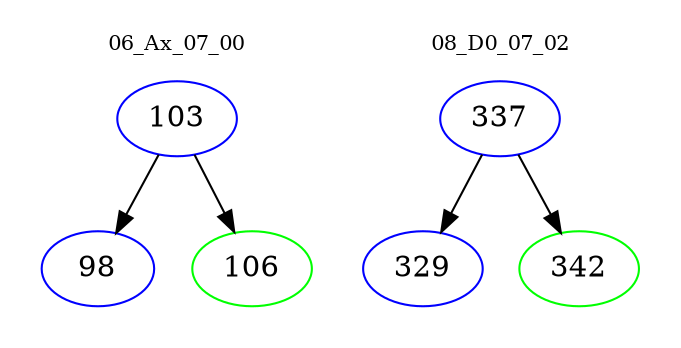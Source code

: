 digraph{
subgraph cluster_0 {
color = white
label = "06_Ax_07_00";
fontsize=10;
T0_103 [label="103", color="blue"]
T0_103 -> T0_98 [color="black"]
T0_98 [label="98", color="blue"]
T0_103 -> T0_106 [color="black"]
T0_106 [label="106", color="green"]
}
subgraph cluster_1 {
color = white
label = "08_D0_07_02";
fontsize=10;
T1_337 [label="337", color="blue"]
T1_337 -> T1_329 [color="black"]
T1_329 [label="329", color="blue"]
T1_337 -> T1_342 [color="black"]
T1_342 [label="342", color="green"]
}
}
